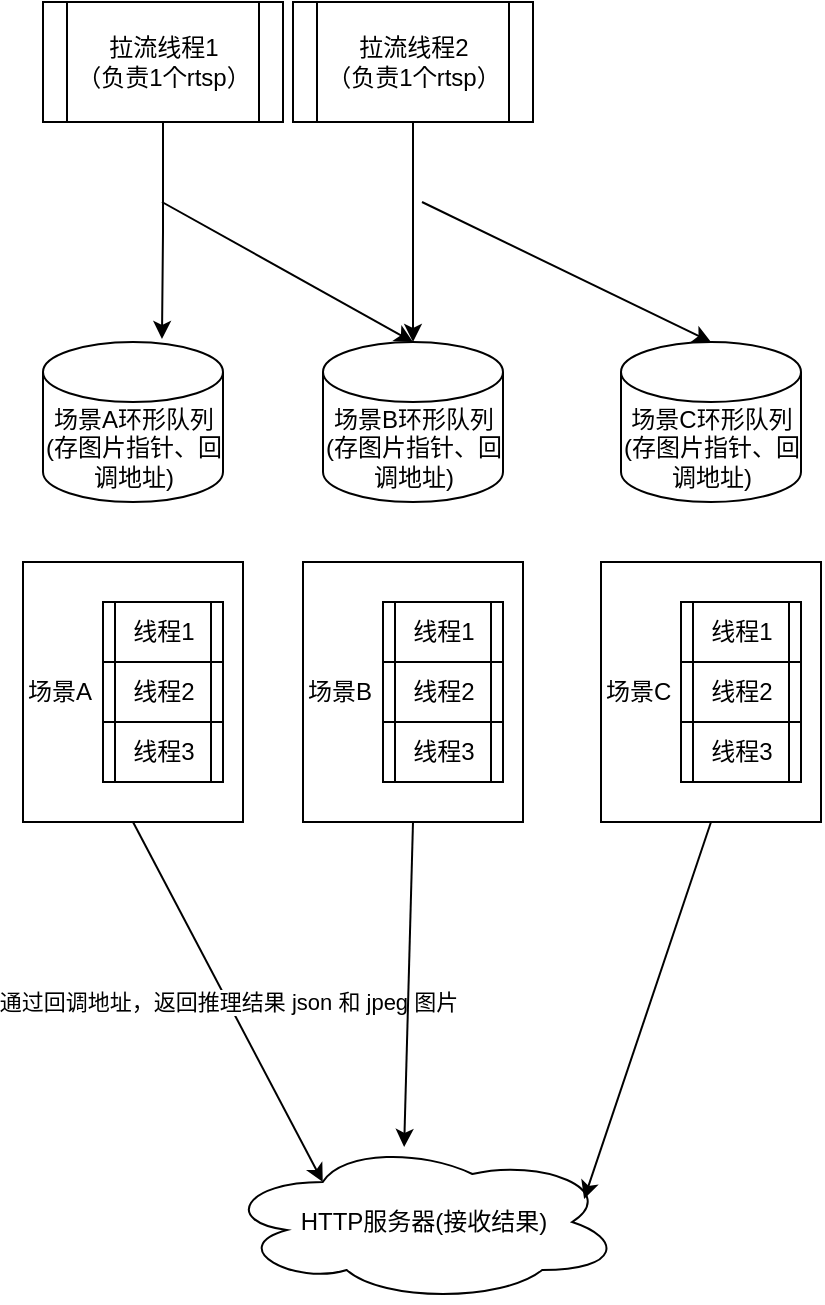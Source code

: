 <mxfile version="24.3.0" type="github">
  <diagram id="prtHgNgQTEPvFCAcTncT" name="Page-1">
    <mxGraphModel dx="1194" dy="731" grid="1" gridSize="10" guides="1" tooltips="1" connect="1" arrows="1" fold="1" page="1" pageScale="1" pageWidth="827" pageHeight="1169" math="0" shadow="0">
      <root>
        <mxCell id="0" />
        <mxCell id="1" parent="0" />
        <mxCell id="Pa1Bo0sml9TkQDMnMJX8-5" value="场景A环形队列(存图片指针、回调地址)" style="shape=cylinder3;whiteSpace=wrap;html=1;boundedLbl=1;backgroundOutline=1;size=15;" vertex="1" parent="1">
          <mxGeometry x="160.5" y="320" width="90" height="80" as="geometry" />
        </mxCell>
        <mxCell id="Pa1Bo0sml9TkQDMnMJX8-13" value="拉流线程1&lt;br&gt;（负责1个rtsp）" style="shape=process;whiteSpace=wrap;html=1;backgroundOutline=1;" vertex="1" parent="1">
          <mxGeometry x="160.5" y="150" width="120" height="60" as="geometry" />
        </mxCell>
        <mxCell id="Pa1Bo0sml9TkQDMnMJX8-19" value="线程3" style="shape=process;whiteSpace=wrap;html=1;backgroundOutline=1;" vertex="1" parent="1">
          <mxGeometry x="190.5" y="510" width="60" height="30" as="geometry" />
        </mxCell>
        <mxCell id="Pa1Bo0sml9TkQDMnMJX8-20" value="线程1" style="shape=process;whiteSpace=wrap;html=1;backgroundOutline=1;" vertex="1" parent="1">
          <mxGeometry x="190.5" y="450" width="60" height="30" as="geometry" />
        </mxCell>
        <mxCell id="Pa1Bo0sml9TkQDMnMJX8-21" value="线程2" style="shape=process;whiteSpace=wrap;html=1;backgroundOutline=1;" vertex="1" parent="1">
          <mxGeometry x="190.5" y="480" width="60" height="30" as="geometry" />
        </mxCell>
        <mxCell id="Pa1Bo0sml9TkQDMnMJX8-31" value="&lt;span style=&quot;background-color: initial;&quot;&gt;场景A&lt;/span&gt;" style="whiteSpace=wrap;html=1;fillColor=none;align=left;" vertex="1" parent="1">
          <mxGeometry x="150.5" y="430" width="110" height="130" as="geometry" />
        </mxCell>
        <mxCell id="Pa1Bo0sml9TkQDMnMJX8-33" value="线程3" style="shape=process;whiteSpace=wrap;html=1;backgroundOutline=1;" vertex="1" parent="1">
          <mxGeometry x="330.5" y="510" width="60" height="30" as="geometry" />
        </mxCell>
        <mxCell id="Pa1Bo0sml9TkQDMnMJX8-34" value="线程1" style="shape=process;whiteSpace=wrap;html=1;backgroundOutline=1;" vertex="1" parent="1">
          <mxGeometry x="330.5" y="450" width="60" height="30" as="geometry" />
        </mxCell>
        <mxCell id="Pa1Bo0sml9TkQDMnMJX8-35" value="线程2" style="shape=process;whiteSpace=wrap;html=1;backgroundOutline=1;" vertex="1" parent="1">
          <mxGeometry x="330.5" y="480" width="60" height="30" as="geometry" />
        </mxCell>
        <mxCell id="Pa1Bo0sml9TkQDMnMJX8-36" value="&lt;span style=&quot;background-color: initial;&quot;&gt;场景B&lt;/span&gt;" style="whiteSpace=wrap;html=1;fillColor=none;align=left;" vertex="1" parent="1">
          <mxGeometry x="290.5" y="430" width="110" height="130" as="geometry" />
        </mxCell>
        <mxCell id="Pa1Bo0sml9TkQDMnMJX8-37" value="线程3" style="shape=process;whiteSpace=wrap;html=1;backgroundOutline=1;" vertex="1" parent="1">
          <mxGeometry x="479.5" y="510" width="60" height="30" as="geometry" />
        </mxCell>
        <mxCell id="Pa1Bo0sml9TkQDMnMJX8-38" value="线程1" style="shape=process;whiteSpace=wrap;html=1;backgroundOutline=1;" vertex="1" parent="1">
          <mxGeometry x="479.5" y="450" width="60" height="30" as="geometry" />
        </mxCell>
        <mxCell id="Pa1Bo0sml9TkQDMnMJX8-39" value="线程2" style="shape=process;whiteSpace=wrap;html=1;backgroundOutline=1;" vertex="1" parent="1">
          <mxGeometry x="479.5" y="480" width="60" height="30" as="geometry" />
        </mxCell>
        <mxCell id="Pa1Bo0sml9TkQDMnMJX8-40" value="&lt;span style=&quot;background-color: initial;&quot;&gt;场景C&lt;/span&gt;" style="whiteSpace=wrap;html=1;fillColor=none;align=left;" vertex="1" parent="1">
          <mxGeometry x="439.5" y="430" width="110" height="130" as="geometry" />
        </mxCell>
        <mxCell id="Pa1Bo0sml9TkQDMnMJX8-41" value="场景B环形队列(存图片指针、回调地址)" style="shape=cylinder3;whiteSpace=wrap;html=1;boundedLbl=1;backgroundOutline=1;size=15;" vertex="1" parent="1">
          <mxGeometry x="300.5" y="320" width="90" height="80" as="geometry" />
        </mxCell>
        <mxCell id="Pa1Bo0sml9TkQDMnMJX8-42" value="场景C环形队列(存图片指针、回调地址)" style="shape=cylinder3;whiteSpace=wrap;html=1;boundedLbl=1;backgroundOutline=1;size=15;" vertex="1" parent="1">
          <mxGeometry x="449.5" y="320" width="90" height="80" as="geometry" />
        </mxCell>
        <mxCell id="Pa1Bo0sml9TkQDMnMJX8-43" value="拉流线程2&lt;br&gt;（负责1个rtsp）" style="shape=process;whiteSpace=wrap;html=1;backgroundOutline=1;" vertex="1" parent="1">
          <mxGeometry x="285.5" y="150" width="120" height="60" as="geometry" />
        </mxCell>
        <mxCell id="Pa1Bo0sml9TkQDMnMJX8-44" style="edgeStyle=orthogonalEdgeStyle;rounded=0;orthogonalLoop=1;jettySize=auto;html=1;entryX=0.661;entryY=-0.019;entryDx=0;entryDy=0;entryPerimeter=0;" edge="1" parent="1" source="Pa1Bo0sml9TkQDMnMJX8-13" target="Pa1Bo0sml9TkQDMnMJX8-5">
          <mxGeometry relative="1" as="geometry" />
        </mxCell>
        <mxCell id="Pa1Bo0sml9TkQDMnMJX8-45" value="" style="endArrow=classic;html=1;rounded=0;entryX=0.5;entryY=0;entryDx=0;entryDy=0;entryPerimeter=0;" edge="1" parent="1" target="Pa1Bo0sml9TkQDMnMJX8-41">
          <mxGeometry width="50" height="50" relative="1" as="geometry">
            <mxPoint x="220" y="250" as="sourcePoint" />
            <mxPoint x="380" y="350" as="targetPoint" />
          </mxGeometry>
        </mxCell>
        <mxCell id="Pa1Bo0sml9TkQDMnMJX8-46" style="edgeStyle=orthogonalEdgeStyle;rounded=0;orthogonalLoop=1;jettySize=auto;html=1;entryX=0.5;entryY=0;entryDx=0;entryDy=0;entryPerimeter=0;" edge="1" parent="1" source="Pa1Bo0sml9TkQDMnMJX8-43" target="Pa1Bo0sml9TkQDMnMJX8-41">
          <mxGeometry relative="1" as="geometry" />
        </mxCell>
        <mxCell id="Pa1Bo0sml9TkQDMnMJX8-47" value="" style="endArrow=classic;html=1;rounded=0;entryX=0.5;entryY=0;entryDx=0;entryDy=0;entryPerimeter=0;" edge="1" parent="1" target="Pa1Bo0sml9TkQDMnMJX8-42">
          <mxGeometry width="50" height="50" relative="1" as="geometry">
            <mxPoint x="350" y="250" as="sourcePoint" />
            <mxPoint x="380" y="350" as="targetPoint" />
          </mxGeometry>
        </mxCell>
        <mxCell id="Pa1Bo0sml9TkQDMnMJX8-48" value="HTTP服务器(接收结果)" style="ellipse;shape=cloud;whiteSpace=wrap;html=1;" vertex="1" parent="1">
          <mxGeometry x="250.5" y="720" width="199.5" height="80" as="geometry" />
        </mxCell>
        <mxCell id="Pa1Bo0sml9TkQDMnMJX8-51" value="" style="endArrow=classic;html=1;rounded=0;exitX=0.5;exitY=1;exitDx=0;exitDy=0;entryX=0.25;entryY=0.25;entryDx=0;entryDy=0;entryPerimeter=0;" edge="1" parent="1" source="Pa1Bo0sml9TkQDMnMJX8-31" target="Pa1Bo0sml9TkQDMnMJX8-48">
          <mxGeometry relative="1" as="geometry">
            <mxPoint x="310" y="450" as="sourcePoint" />
            <mxPoint x="410" y="450" as="targetPoint" />
          </mxGeometry>
        </mxCell>
        <mxCell id="Pa1Bo0sml9TkQDMnMJX8-52" value="通过回调地址，返回推理结果 json 和 jpeg 图片" style="edgeLabel;resizable=0;html=1;;align=center;verticalAlign=middle;" connectable="0" vertex="1" parent="Pa1Bo0sml9TkQDMnMJX8-51">
          <mxGeometry relative="1" as="geometry" />
        </mxCell>
        <mxCell id="Pa1Bo0sml9TkQDMnMJX8-53" value="" style="endArrow=classic;html=1;rounded=0;exitX=0.5;exitY=1;exitDx=0;exitDy=0;entryX=0.454;entryY=0.031;entryDx=0;entryDy=0;entryPerimeter=0;" edge="1" parent="1" source="Pa1Bo0sml9TkQDMnMJX8-36" target="Pa1Bo0sml9TkQDMnMJX8-48">
          <mxGeometry width="50" height="50" relative="1" as="geometry">
            <mxPoint x="330" y="480" as="sourcePoint" />
            <mxPoint x="380" y="430" as="targetPoint" />
          </mxGeometry>
        </mxCell>
        <mxCell id="Pa1Bo0sml9TkQDMnMJX8-54" value="" style="endArrow=classic;html=1;rounded=0;entryX=0.905;entryY=0.356;entryDx=0;entryDy=0;entryPerimeter=0;exitX=0.5;exitY=1;exitDx=0;exitDy=0;" edge="1" parent="1" source="Pa1Bo0sml9TkQDMnMJX8-40" target="Pa1Bo0sml9TkQDMnMJX8-48">
          <mxGeometry width="50" height="50" relative="1" as="geometry">
            <mxPoint x="330" y="480" as="sourcePoint" />
            <mxPoint x="380" y="430" as="targetPoint" />
          </mxGeometry>
        </mxCell>
      </root>
    </mxGraphModel>
  </diagram>
</mxfile>
